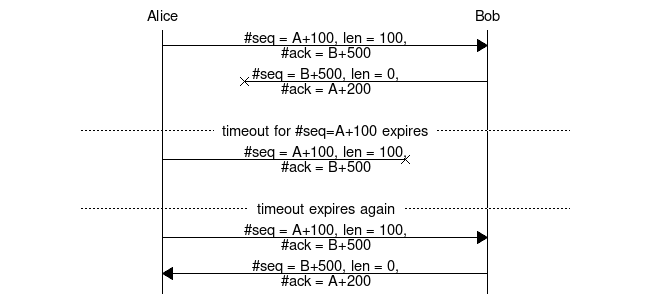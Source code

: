 msc {
 arcgradient = 0, width=650;

 A[label="Alice"], B[label="Bob"];

 A => B [label="#seq = A+100, len = 100,\n#ack = B+500"];
 B -x A [label="#seq = B+500, len = 0,\n#ack = A+200"];
 
 |||;
 --- [label="  timeout for #seq=A+100 expires  "];
 A -x B [label="#seq = A+100, len = 100,\n#ack = B+500"];
 |||;
 --- [label="  timeout expires again  "];
 A => B [label="#seq = A+100, len = 100,\n#ack = B+500"];
 B => A [label="#seq = B+500, len = 0,\n#ack = A+200"];
}

